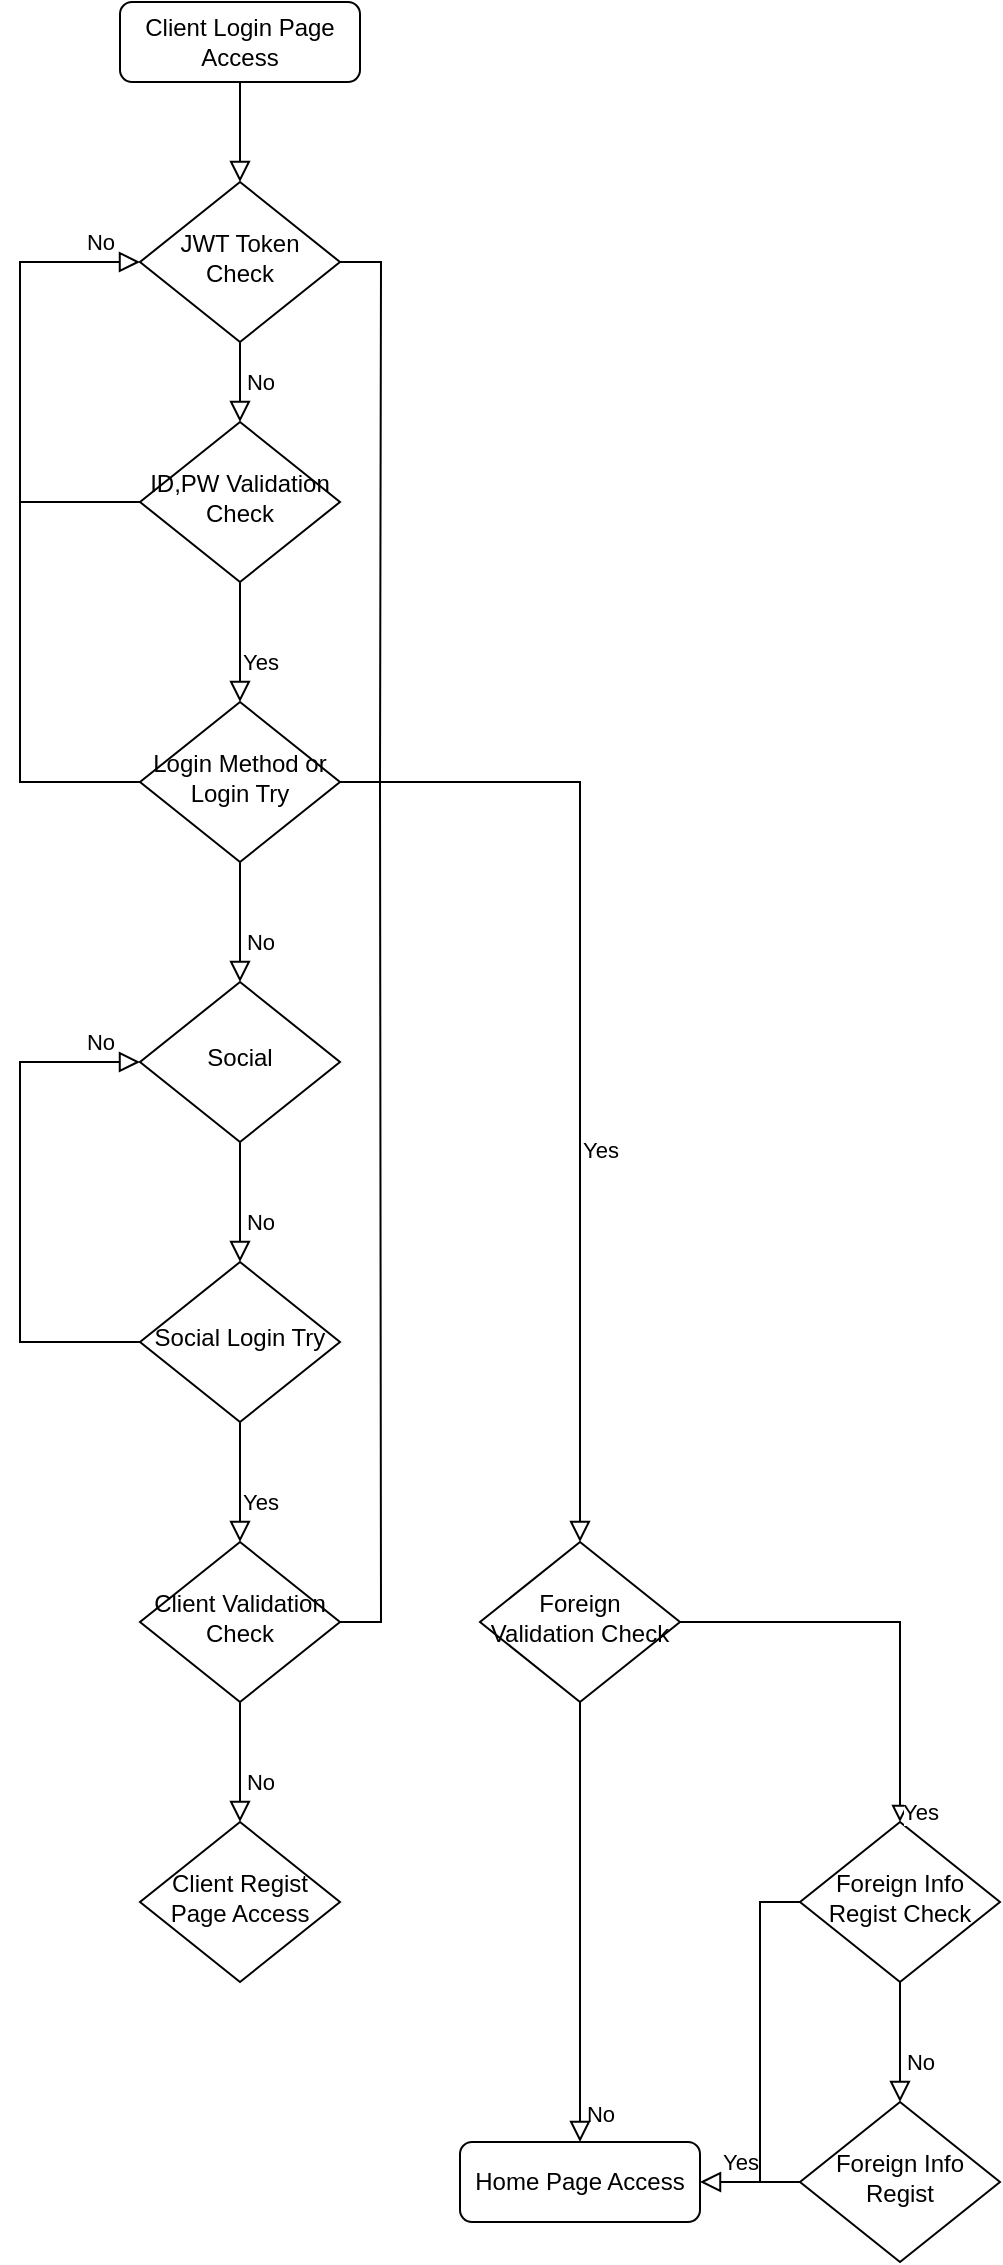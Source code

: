 <mxfile version="21.6.5" type="github" pages="4">
  <diagram id="C5RBs43oDa-KdzZeNtuy" name="Login">
    <mxGraphModel dx="683" dy="375" grid="1" gridSize="10" guides="1" tooltips="1" connect="1" arrows="1" fold="1" page="1" pageScale="1" pageWidth="827" pageHeight="1169" math="0" shadow="0">
      <root>
        <mxCell id="WIyWlLk6GJQsqaUBKTNV-0" />
        <mxCell id="WIyWlLk6GJQsqaUBKTNV-1" parent="WIyWlLk6GJQsqaUBKTNV-0" />
        <mxCell id="WIyWlLk6GJQsqaUBKTNV-2" value="" style="rounded=0;html=1;jettySize=auto;orthogonalLoop=1;fontSize=11;endArrow=block;endFill=0;endSize=8;strokeWidth=1;shadow=0;labelBackgroundColor=none;edgeStyle=orthogonalEdgeStyle;" parent="WIyWlLk6GJQsqaUBKTNV-1" source="WIyWlLk6GJQsqaUBKTNV-3" target="WIyWlLk6GJQsqaUBKTNV-6" edge="1">
          <mxGeometry relative="1" as="geometry" />
        </mxCell>
        <mxCell id="WIyWlLk6GJQsqaUBKTNV-3" value="Client Login Page Access" style="rounded=1;whiteSpace=wrap;html=1;fontSize=12;glass=0;strokeWidth=1;shadow=0;" parent="WIyWlLk6GJQsqaUBKTNV-1" vertex="1">
          <mxGeometry x="160" y="80" width="120" height="40" as="geometry" />
        </mxCell>
        <mxCell id="WIyWlLk6GJQsqaUBKTNV-4" value="No" style="rounded=0;html=1;jettySize=auto;orthogonalLoop=1;fontSize=11;endArrow=block;endFill=0;endSize=8;strokeWidth=1;shadow=0;labelBackgroundColor=none;edgeStyle=orthogonalEdgeStyle;" parent="WIyWlLk6GJQsqaUBKTNV-1" source="WIyWlLk6GJQsqaUBKTNV-6" target="WIyWlLk6GJQsqaUBKTNV-10" edge="1">
          <mxGeometry y="10" relative="1" as="geometry">
            <mxPoint as="offset" />
          </mxGeometry>
        </mxCell>
        <mxCell id="WIyWlLk6GJQsqaUBKTNV-6" value="JWT Token Check" style="rhombus;whiteSpace=wrap;html=1;shadow=0;fontFamily=Helvetica;fontSize=12;align=center;strokeWidth=1;spacing=6;spacingTop=-4;" parent="WIyWlLk6GJQsqaUBKTNV-1" vertex="1">
          <mxGeometry x="170" y="170" width="100" height="80" as="geometry" />
        </mxCell>
        <mxCell id="WIyWlLk6GJQsqaUBKTNV-8" value="Yes" style="rounded=0;html=1;jettySize=auto;orthogonalLoop=1;fontSize=11;endArrow=block;endFill=0;endSize=8;strokeWidth=1;shadow=0;labelBackgroundColor=none;edgeStyle=orthogonalEdgeStyle;" parent="WIyWlLk6GJQsqaUBKTNV-1" source="WIyWlLk6GJQsqaUBKTNV-10" edge="1">
          <mxGeometry x="0.334" y="10" relative="1" as="geometry">
            <mxPoint as="offset" />
            <mxPoint x="220" y="430" as="targetPoint" />
          </mxGeometry>
        </mxCell>
        <mxCell id="WIyWlLk6GJQsqaUBKTNV-9" value="No" style="edgeStyle=orthogonalEdgeStyle;rounded=0;html=1;jettySize=auto;orthogonalLoop=1;fontSize=11;endArrow=block;endFill=0;endSize=8;strokeWidth=1;shadow=0;labelBackgroundColor=none;entryX=0;entryY=0.5;entryDx=0;entryDy=0;exitX=0;exitY=0.5;exitDx=0;exitDy=0;" parent="WIyWlLk6GJQsqaUBKTNV-1" source="OAU4mPGq5pB8jbVuJAas-1" target="WIyWlLk6GJQsqaUBKTNV-6" edge="1">
          <mxGeometry x="0.895" y="10" relative="1" as="geometry">
            <mxPoint as="offset" />
            <mxPoint x="50" y="330" as="targetPoint" />
            <Array as="points">
              <mxPoint x="110" y="470" />
              <mxPoint x="110" y="210" />
            </Array>
          </mxGeometry>
        </mxCell>
        <mxCell id="WIyWlLk6GJQsqaUBKTNV-10" value="ID,PW Validation Check" style="rhombus;whiteSpace=wrap;html=1;shadow=0;fontFamily=Helvetica;fontSize=12;align=center;strokeWidth=1;spacing=6;spacingTop=-4;" parent="WIyWlLk6GJQsqaUBKTNV-1" vertex="1">
          <mxGeometry x="170" y="290" width="100" height="80" as="geometry" />
        </mxCell>
        <mxCell id="OAU4mPGq5pB8jbVuJAas-0" value="No" style="rounded=0;html=1;jettySize=auto;orthogonalLoop=1;fontSize=11;endArrow=block;endFill=0;endSize=8;strokeWidth=1;shadow=0;labelBackgroundColor=none;edgeStyle=orthogonalEdgeStyle;" parent="WIyWlLk6GJQsqaUBKTNV-1" source="OAU4mPGq5pB8jbVuJAas-1" edge="1">
          <mxGeometry x="0.334" y="10" relative="1" as="geometry">
            <mxPoint as="offset" />
            <mxPoint x="220" y="570" as="targetPoint" />
          </mxGeometry>
        </mxCell>
        <mxCell id="OAU4mPGq5pB8jbVuJAas-1" value="Login Method or Login Try" style="rhombus;whiteSpace=wrap;html=1;shadow=0;fontFamily=Helvetica;fontSize=12;align=center;strokeWidth=1;spacing=6;spacingTop=-4;" parent="WIyWlLk6GJQsqaUBKTNV-1" vertex="1">
          <mxGeometry x="170" y="430" width="100" height="80" as="geometry" />
        </mxCell>
        <mxCell id="OAU4mPGq5pB8jbVuJAas-3" value="Yes" style="edgeStyle=orthogonalEdgeStyle;rounded=0;html=1;jettySize=auto;orthogonalLoop=1;fontSize=11;endArrow=block;endFill=0;endSize=8;strokeWidth=1;shadow=0;labelBackgroundColor=none;exitX=1;exitY=0.5;exitDx=0;exitDy=0;entryX=0.5;entryY=0;entryDx=0;entryDy=0;" parent="WIyWlLk6GJQsqaUBKTNV-1" source="OAU4mPGq5pB8jbVuJAas-1" edge="1" target="OAU4mPGq5pB8jbVuJAas-5">
          <mxGeometry x="0.216" y="10" relative="1" as="geometry">
            <mxPoint as="offset" />
            <mxPoint x="160" y="430" as="sourcePoint" />
            <mxPoint x="320" y="470" as="targetPoint" />
          </mxGeometry>
        </mxCell>
        <mxCell id="OAU4mPGq5pB8jbVuJAas-5" value="Foreign Validation Check" style="rhombus;whiteSpace=wrap;html=1;shadow=0;fontFamily=Helvetica;fontSize=12;align=center;strokeWidth=1;spacing=6;spacingTop=-4;" parent="WIyWlLk6GJQsqaUBKTNV-1" vertex="1">
          <mxGeometry x="340" y="850" width="100" height="80" as="geometry" />
        </mxCell>
        <mxCell id="OAU4mPGq5pB8jbVuJAas-6" value="" style="endArrow=none;html=1;rounded=0;exitX=0;exitY=0.5;exitDx=0;exitDy=0;" parent="WIyWlLk6GJQsqaUBKTNV-1" source="WIyWlLk6GJQsqaUBKTNV-10" edge="1">
          <mxGeometry width="50" height="50" relative="1" as="geometry">
            <mxPoint x="350" y="380" as="sourcePoint" />
            <mxPoint x="110" y="330" as="targetPoint" />
          </mxGeometry>
        </mxCell>
        <mxCell id="OAU4mPGq5pB8jbVuJAas-7" value="Social" style="rhombus;whiteSpace=wrap;html=1;shadow=0;fontFamily=Helvetica;fontSize=12;align=center;strokeWidth=1;spacing=6;spacingTop=-4;" parent="WIyWlLk6GJQsqaUBKTNV-1" vertex="1">
          <mxGeometry x="170" y="570" width="100" height="80" as="geometry" />
        </mxCell>
        <mxCell id="OAU4mPGq5pB8jbVuJAas-8" value="No" style="rounded=0;html=1;jettySize=auto;orthogonalLoop=1;fontSize=11;endArrow=block;endFill=0;endSize=8;strokeWidth=1;shadow=0;labelBackgroundColor=none;edgeStyle=orthogonalEdgeStyle;" parent="WIyWlLk6GJQsqaUBKTNV-1" source="OAU4mPGq5pB8jbVuJAas-7" edge="1">
          <mxGeometry x="0.334" y="10" relative="1" as="geometry">
            <mxPoint as="offset" />
            <mxPoint x="220" y="710" as="targetPoint" />
          </mxGeometry>
        </mxCell>
        <mxCell id="OAU4mPGq5pB8jbVuJAas-10" value="Social Login Try" style="rhombus;whiteSpace=wrap;html=1;shadow=0;fontFamily=Helvetica;fontSize=12;align=center;strokeWidth=1;spacing=6;spacingTop=-4;" parent="WIyWlLk6GJQsqaUBKTNV-1" vertex="1">
          <mxGeometry x="170" y="710" width="100" height="80" as="geometry" />
        </mxCell>
        <mxCell id="OAU4mPGq5pB8jbVuJAas-13" value="No" style="edgeStyle=orthogonalEdgeStyle;rounded=0;html=1;jettySize=auto;orthogonalLoop=1;fontSize=11;endArrow=block;endFill=0;endSize=8;strokeWidth=1;shadow=0;labelBackgroundColor=none;entryX=0;entryY=0.5;entryDx=0;entryDy=0;exitX=0;exitY=0.5;exitDx=0;exitDy=0;" parent="WIyWlLk6GJQsqaUBKTNV-1" source="OAU4mPGq5pB8jbVuJAas-10" target="OAU4mPGq5pB8jbVuJAas-7" edge="1">
          <mxGeometry x="0.842" y="10" relative="1" as="geometry">
            <mxPoint as="offset" />
            <mxPoint x="170" y="750" as="sourcePoint" />
            <mxPoint x="170" y="490" as="targetPoint" />
            <Array as="points">
              <mxPoint x="110" y="750" />
              <mxPoint x="110" y="610" />
            </Array>
          </mxGeometry>
        </mxCell>
        <mxCell id="OAU4mPGq5pB8jbVuJAas-14" value="No" style="edgeStyle=orthogonalEdgeStyle;rounded=0;html=1;jettySize=auto;orthogonalLoop=1;fontSize=11;endArrow=block;endFill=0;endSize=8;strokeWidth=1;shadow=0;labelBackgroundColor=none;exitX=0.5;exitY=1;exitDx=0;exitDy=0;entryX=0.5;entryY=0;entryDx=0;entryDy=0;" parent="WIyWlLk6GJQsqaUBKTNV-1" source="OAU4mPGq5pB8jbVuJAas-5" target="OAU4mPGq5pB8jbVuJAas-18" edge="1">
          <mxGeometry x="0.867" y="10" relative="1" as="geometry">
            <mxPoint as="offset" />
            <mxPoint x="440" y="889.75" as="sourcePoint" />
            <mxPoint x="480" y="1130" as="targetPoint" />
            <Array as="points">
              <mxPoint x="390" y="1150" />
            </Array>
          </mxGeometry>
        </mxCell>
        <mxCell id="OAU4mPGq5pB8jbVuJAas-15" value="Foreign Info Regist Check" style="rhombus;whiteSpace=wrap;html=1;shadow=0;fontFamily=Helvetica;fontSize=12;align=center;strokeWidth=1;spacing=6;spacingTop=-4;" parent="WIyWlLk6GJQsqaUBKTNV-1" vertex="1">
          <mxGeometry x="500" y="989.97" width="100" height="80" as="geometry" />
        </mxCell>
        <mxCell id="OAU4mPGq5pB8jbVuJAas-16" value="" style="endArrow=block;html=1;rounded=0;exitX=1;exitY=0.5;exitDx=0;exitDy=0;entryX=0.5;entryY=0;entryDx=0;entryDy=0;edgeStyle=orthogonalEdgeStyle;endFill=0;" parent="WIyWlLk6GJQsqaUBKTNV-1" source="OAU4mPGq5pB8jbVuJAas-5" target="OAU4mPGq5pB8jbVuJAas-15" edge="1">
          <mxGeometry width="50" height="50" relative="1" as="geometry">
            <mxPoint x="550" y="929.97" as="sourcePoint" />
            <mxPoint x="500" y="979.97" as="targetPoint" />
          </mxGeometry>
        </mxCell>
        <mxCell id="OAU4mPGq5pB8jbVuJAas-17" value="Yes" style="edgeLabel;html=1;align=center;verticalAlign=middle;resizable=0;points=[];" parent="OAU4mPGq5pB8jbVuJAas-16" vertex="1" connectable="0">
          <mxGeometry x="0.663" y="2" relative="1" as="geometry">
            <mxPoint x="8" y="30" as="offset" />
          </mxGeometry>
        </mxCell>
        <mxCell id="OAU4mPGq5pB8jbVuJAas-18" value="Home&amp;nbsp;Page Access" style="rounded=1;whiteSpace=wrap;html=1;fontSize=12;glass=0;strokeWidth=1;shadow=0;" parent="WIyWlLk6GJQsqaUBKTNV-1" vertex="1">
          <mxGeometry x="330" y="1150" width="120" height="40" as="geometry" />
        </mxCell>
        <mxCell id="OAU4mPGq5pB8jbVuJAas-19" value="Foreign Info Regist" style="rhombus;whiteSpace=wrap;html=1;shadow=0;fontFamily=Helvetica;fontSize=12;align=center;strokeWidth=1;spacing=6;spacingTop=-4;" parent="WIyWlLk6GJQsqaUBKTNV-1" vertex="1">
          <mxGeometry x="500" y="1130" width="100" height="80" as="geometry" />
        </mxCell>
        <mxCell id="OAU4mPGq5pB8jbVuJAas-20" value="No" style="rounded=0;html=1;jettySize=auto;orthogonalLoop=1;fontSize=11;endArrow=block;endFill=0;endSize=8;strokeWidth=1;shadow=0;labelBackgroundColor=none;edgeStyle=orthogonalEdgeStyle;" parent="WIyWlLk6GJQsqaUBKTNV-1" edge="1">
          <mxGeometry x="0.333" y="10" relative="1" as="geometry">
            <mxPoint as="offset" />
            <mxPoint x="550" y="1070" as="sourcePoint" />
            <mxPoint x="550" y="1130" as="targetPoint" />
          </mxGeometry>
        </mxCell>
        <mxCell id="OAU4mPGq5pB8jbVuJAas-21" value="Yes" style="edgeStyle=orthogonalEdgeStyle;rounded=0;html=1;jettySize=auto;orthogonalLoop=1;fontSize=11;endArrow=block;endFill=0;endSize=8;strokeWidth=1;shadow=0;labelBackgroundColor=none;exitX=0;exitY=0.5;exitDx=0;exitDy=0;entryX=1;entryY=0.5;entryDx=0;entryDy=0;" parent="WIyWlLk6GJQsqaUBKTNV-1" source="OAU4mPGq5pB8jbVuJAas-19" target="OAU4mPGq5pB8jbVuJAas-18" edge="1">
          <mxGeometry x="0.2" y="-10" relative="1" as="geometry">
            <mxPoint as="offset" />
            <mxPoint x="300" y="900" as="sourcePoint" />
            <mxPoint x="350" y="900" as="targetPoint" />
          </mxGeometry>
        </mxCell>
        <mxCell id="OAU4mPGq5pB8jbVuJAas-24" value="" style="endArrow=none;html=1;rounded=0;exitX=0;exitY=0.5;exitDx=0;exitDy=0;edgeStyle=orthogonalEdgeStyle;" parent="WIyWlLk6GJQsqaUBKTNV-1" source="OAU4mPGq5pB8jbVuJAas-15" edge="1">
          <mxGeometry width="50" height="50" relative="1" as="geometry">
            <mxPoint x="380" y="1110" as="sourcePoint" />
            <mxPoint x="490" y="1170" as="targetPoint" />
            <Array as="points">
              <mxPoint x="480" y="1030" />
              <mxPoint x="480" y="1170" />
            </Array>
          </mxGeometry>
        </mxCell>
        <mxCell id="OAU4mPGq5pB8jbVuJAas-25" value="" style="endArrow=none;html=1;rounded=0;exitX=1;exitY=0.5;exitDx=0;exitDy=0;edgeStyle=orthogonalEdgeStyle;" parent="WIyWlLk6GJQsqaUBKTNV-1" source="Hc2M5jAHRWzcV6oLQWnz-0" edge="1">
          <mxGeometry width="50" height="50" relative="1" as="geometry">
            <mxPoint x="390" y="530" as="sourcePoint" />
            <mxPoint x="290" y="470" as="targetPoint" />
          </mxGeometry>
        </mxCell>
        <mxCell id="OAU4mPGq5pB8jbVuJAas-26" value="" style="endArrow=none;html=1;rounded=0;exitX=1;exitY=0.5;exitDx=0;exitDy=0;edgeStyle=orthogonalEdgeStyle;" parent="WIyWlLk6GJQsqaUBKTNV-1" source="WIyWlLk6GJQsqaUBKTNV-6" edge="1">
          <mxGeometry width="50" height="50" relative="1" as="geometry">
            <mxPoint x="290" y="290" as="sourcePoint" />
            <mxPoint x="290" y="470" as="targetPoint" />
          </mxGeometry>
        </mxCell>
        <mxCell id="Hc2M5jAHRWzcV6oLQWnz-0" value="Client Validation Check" style="rhombus;whiteSpace=wrap;html=1;shadow=0;fontFamily=Helvetica;fontSize=12;align=center;strokeWidth=1;spacing=6;spacingTop=-4;" vertex="1" parent="WIyWlLk6GJQsqaUBKTNV-1">
          <mxGeometry x="170" y="850" width="100" height="80" as="geometry" />
        </mxCell>
        <mxCell id="Hc2M5jAHRWzcV6oLQWnz-1" value="Yes" style="rounded=0;html=1;jettySize=auto;orthogonalLoop=1;fontSize=11;endArrow=block;endFill=0;endSize=8;strokeWidth=1;shadow=0;labelBackgroundColor=none;edgeStyle=orthogonalEdgeStyle;" edge="1" parent="WIyWlLk6GJQsqaUBKTNV-1">
          <mxGeometry x="0.334" y="10" relative="1" as="geometry">
            <mxPoint as="offset" />
            <mxPoint x="220" y="850" as="targetPoint" />
            <mxPoint x="220" y="790" as="sourcePoint" />
          </mxGeometry>
        </mxCell>
        <mxCell id="Hc2M5jAHRWzcV6oLQWnz-2" value="Client Regist Page Access" style="rhombus;whiteSpace=wrap;html=1;shadow=0;fontFamily=Helvetica;fontSize=12;align=center;strokeWidth=1;spacing=6;spacingTop=-4;" vertex="1" parent="WIyWlLk6GJQsqaUBKTNV-1">
          <mxGeometry x="170" y="990" width="100" height="80" as="geometry" />
        </mxCell>
        <mxCell id="Hc2M5jAHRWzcV6oLQWnz-3" value="No" style="rounded=0;html=1;jettySize=auto;orthogonalLoop=1;fontSize=11;endArrow=block;endFill=0;endSize=8;strokeWidth=1;shadow=0;labelBackgroundColor=none;edgeStyle=orthogonalEdgeStyle;" edge="1" parent="WIyWlLk6GJQsqaUBKTNV-1">
          <mxGeometry x="0.334" y="10" relative="1" as="geometry">
            <mxPoint as="offset" />
            <mxPoint x="220" y="990" as="targetPoint" />
            <mxPoint x="220" y="930" as="sourcePoint" />
          </mxGeometry>
        </mxCell>
      </root>
    </mxGraphModel>
  </diagram>
  <diagram id="RABeCPQeb9PJJYZ8y-mj" name="Regist">
    <mxGraphModel dx="1434" dy="788" grid="1" gridSize="10" guides="1" tooltips="1" connect="1" arrows="1" fold="1" page="1" pageScale="1" pageWidth="827" pageHeight="1169" math="0" shadow="0">
      <root>
        <mxCell id="0" />
        <mxCell id="1" parent="0" />
        <mxCell id="Bu6cu-RzxI3Rw5rPV8lA-1" value="" style="rounded=0;html=1;jettySize=auto;orthogonalLoop=1;fontSize=11;endArrow=block;endFill=0;endSize=8;strokeWidth=1;shadow=0;labelBackgroundColor=none;edgeStyle=orthogonalEdgeStyle;" edge="1" parent="1" source="Bu6cu-RzxI3Rw5rPV8lA-2" target="Bu6cu-RzxI3Rw5rPV8lA-4">
          <mxGeometry relative="1" as="geometry" />
        </mxCell>
        <mxCell id="Bu6cu-RzxI3Rw5rPV8lA-2" value="Regist Function" style="rounded=1;whiteSpace=wrap;html=1;fontSize=12;glass=0;strokeWidth=1;shadow=0;" vertex="1" parent="1">
          <mxGeometry x="160" y="80" width="120" height="40" as="geometry" />
        </mxCell>
        <mxCell id="Bu6cu-RzxI3Rw5rPV8lA-3" value="" style="rounded=0;html=1;jettySize=auto;orthogonalLoop=1;fontSize=11;endArrow=block;endFill=0;endSize=8;strokeWidth=1;shadow=0;labelBackgroundColor=none;edgeStyle=orthogonalEdgeStyle;" edge="1" parent="1" source="Bu6cu-RzxI3Rw5rPV8lA-4" target="Bu6cu-RzxI3Rw5rPV8lA-7">
          <mxGeometry y="10" relative="1" as="geometry">
            <mxPoint as="offset" />
          </mxGeometry>
        </mxCell>
        <mxCell id="Bu6cu-RzxI3Rw5rPV8lA-4" value="Regist Page Access" style="rhombus;whiteSpace=wrap;html=1;shadow=0;fontFamily=Helvetica;fontSize=12;align=center;strokeWidth=1;spacing=6;spacingTop=-4;" vertex="1" parent="1">
          <mxGeometry x="170" y="170" width="100" height="80" as="geometry" />
        </mxCell>
        <mxCell id="Bu6cu-RzxI3Rw5rPV8lA-5" value="No" style="rounded=0;html=1;jettySize=auto;orthogonalLoop=1;fontSize=11;endArrow=block;endFill=0;endSize=8;strokeWidth=1;shadow=0;labelBackgroundColor=none;edgeStyle=orthogonalEdgeStyle;" edge="1" parent="1" source="Bu6cu-RzxI3Rw5rPV8lA-7">
          <mxGeometry x="0.334" y="10" relative="1" as="geometry">
            <mxPoint as="offset" />
            <mxPoint x="220" y="430" as="targetPoint" />
          </mxGeometry>
        </mxCell>
        <mxCell id="Bu6cu-RzxI3Rw5rPV8lA-7" value="Member Regist Input" style="rhombus;whiteSpace=wrap;html=1;shadow=0;fontFamily=Helvetica;fontSize=12;align=center;strokeWidth=1;spacing=6;spacingTop=-4;" vertex="1" parent="1">
          <mxGeometry x="170" y="290" width="100" height="80" as="geometry" />
        </mxCell>
        <mxCell id="Bu6cu-RzxI3Rw5rPV8lA-8" value="No" style="rounded=0;html=1;jettySize=auto;orthogonalLoop=1;fontSize=11;endArrow=block;endFill=0;endSize=8;strokeWidth=1;shadow=0;labelBackgroundColor=none;edgeStyle=orthogonalEdgeStyle;" edge="1" parent="1" source="Bu6cu-RzxI3Rw5rPV8lA-9">
          <mxGeometry x="0.334" y="10" relative="1" as="geometry">
            <mxPoint as="offset" />
            <mxPoint x="220" y="570" as="targetPoint" />
          </mxGeometry>
        </mxCell>
        <mxCell id="Bu6cu-RzxI3Rw5rPV8lA-9" value="Regist Try" style="rhombus;whiteSpace=wrap;html=1;shadow=0;fontFamily=Helvetica;fontSize=12;align=center;strokeWidth=1;spacing=6;spacingTop=-4;" vertex="1" parent="1">
          <mxGeometry x="170" y="430" width="100" height="80" as="geometry" />
        </mxCell>
        <mxCell id="Bu6cu-RzxI3Rw5rPV8lA-11" value="Input Validation Check" style="rhombus;whiteSpace=wrap;html=1;shadow=0;fontFamily=Helvetica;fontSize=12;align=center;strokeWidth=1;spacing=6;spacingTop=-4;" vertex="1" parent="1">
          <mxGeometry x="170" y="570" width="100" height="80" as="geometry" />
        </mxCell>
        <mxCell id="Bu6cu-RzxI3Rw5rPV8lA-12" value="No" style="rounded=0;html=1;jettySize=auto;orthogonalLoop=1;fontSize=11;endArrow=block;endFill=0;endSize=8;strokeWidth=1;shadow=0;labelBackgroundColor=none;edgeStyle=orthogonalEdgeStyle;" edge="1" parent="1" source="Bu6cu-RzxI3Rw5rPV8lA-11">
          <mxGeometry x="0.334" y="10" relative="1" as="geometry">
            <mxPoint as="offset" />
            <mxPoint x="220" y="710" as="targetPoint" />
          </mxGeometry>
        </mxCell>
        <mxCell id="Bu6cu-RzxI3Rw5rPV8lA-14" value="No" style="edgeStyle=orthogonalEdgeStyle;rounded=0;html=1;jettySize=auto;orthogonalLoop=1;fontSize=11;endArrow=block;endFill=0;endSize=8;strokeWidth=1;shadow=0;labelBackgroundColor=none;entryX=0;entryY=0.5;entryDx=0;entryDy=0;exitX=0;exitY=0.5;exitDx=0;exitDy=0;" edge="1" parent="1" source="Bu6cu-RzxI3Rw5rPV8lA-17" target="Bu6cu-RzxI3Rw5rPV8lA-7">
          <mxGeometry x="0.922" y="10" relative="1" as="geometry">
            <mxPoint as="offset" />
            <mxPoint x="170" y="750" as="sourcePoint" />
            <mxPoint x="170" y="490" as="targetPoint" />
            <Array as="points">
              <mxPoint x="110" y="730" />
              <mxPoint x="110" y="330" />
            </Array>
          </mxGeometry>
        </mxCell>
        <mxCell id="Bu6cu-RzxI3Rw5rPV8lA-17" value="Regist Function" style="rounded=1;whiteSpace=wrap;html=1;fontSize=12;glass=0;strokeWidth=1;shadow=0;" vertex="1" parent="1">
          <mxGeometry x="160" y="710" width="120" height="40" as="geometry" />
        </mxCell>
      </root>
    </mxGraphModel>
  </diagram>
  <diagram id="2oPlV3BGFk8Ijo77Zun0" name="Tour">
    <mxGraphModel dx="1434" dy="788" grid="1" gridSize="10" guides="1" tooltips="1" connect="1" arrows="1" fold="1" page="1" pageScale="1" pageWidth="827" pageHeight="1169" math="0" shadow="0">
      <root>
        <mxCell id="0" />
        <mxCell id="1" parent="0" />
        <mxCell id="-uy9aPLyUxYlzzSUxktP-1" value="" style="rounded=0;html=1;jettySize=auto;orthogonalLoop=1;fontSize=11;endArrow=block;endFill=0;endSize=8;strokeWidth=1;shadow=0;labelBackgroundColor=none;edgeStyle=orthogonalEdgeStyle;" edge="1" parent="1" source="-uy9aPLyUxYlzzSUxktP-2" target="-uy9aPLyUxYlzzSUxktP-4">
          <mxGeometry relative="1" as="geometry" />
        </mxCell>
        <mxCell id="-uy9aPLyUxYlzzSUxktP-2" value="Tour Page Access" style="rounded=1;whiteSpace=wrap;html=1;fontSize=12;glass=0;strokeWidth=1;shadow=0;" vertex="1" parent="1">
          <mxGeometry x="160" y="80" width="120" height="40" as="geometry" />
        </mxCell>
        <mxCell id="-uy9aPLyUxYlzzSUxktP-4" value="Category Select&lt;br&gt;&amp;amp; search Input" style="rhombus;whiteSpace=wrap;html=1;shadow=0;fontFamily=Helvetica;fontSize=12;align=center;strokeWidth=1;spacing=6;spacingTop=-4;" vertex="1" parent="1">
          <mxGeometry x="170" y="170" width="100" height="80" as="geometry" />
        </mxCell>
        <mxCell id="-uy9aPLyUxYlzzSUxktP-5" value="" style="rounded=0;html=1;jettySize=auto;orthogonalLoop=1;fontSize=11;endArrow=block;endFill=0;endSize=8;strokeWidth=1;shadow=0;labelBackgroundColor=none;edgeStyle=orthogonalEdgeStyle;" edge="1" parent="1" source="-uy9aPLyUxYlzzSUxktP-6">
          <mxGeometry x="0.334" y="10" relative="1" as="geometry">
            <mxPoint as="offset" />
            <mxPoint x="220" y="440" as="targetPoint" />
          </mxGeometry>
        </mxCell>
        <mxCell id="-uy9aPLyUxYlzzSUxktP-6" value="Button Click" style="rhombus;whiteSpace=wrap;html=1;shadow=0;fontFamily=Helvetica;fontSize=12;align=center;strokeWidth=1;spacing=6;spacingTop=-4;" vertex="1" parent="1">
          <mxGeometry x="170" y="300" width="100" height="80" as="geometry" />
        </mxCell>
        <mxCell id="-uy9aPLyUxYlzzSUxktP-7" value="" style="rounded=0;html=1;jettySize=auto;orthogonalLoop=1;fontSize=11;endArrow=block;endFill=0;endSize=8;strokeWidth=1;shadow=0;labelBackgroundColor=none;edgeStyle=orthogonalEdgeStyle;" edge="1" parent="1" source="-uy9aPLyUxYlzzSUxktP-8">
          <mxGeometry x="0.334" y="10" relative="1" as="geometry">
            <mxPoint as="offset" />
            <mxPoint x="220" y="580" as="targetPoint" />
          </mxGeometry>
        </mxCell>
        <mxCell id="-uy9aPLyUxYlzzSUxktP-8" value="Result List" style="rhombus;whiteSpace=wrap;html=1;shadow=0;fontFamily=Helvetica;fontSize=12;align=center;strokeWidth=1;spacing=6;spacingTop=-4;" vertex="1" parent="1">
          <mxGeometry x="170" y="440" width="100" height="80" as="geometry" />
        </mxCell>
        <mxCell id="-uy9aPLyUxYlzzSUxktP-9" value="Result Detail" style="rhombus;whiteSpace=wrap;html=1;shadow=0;fontFamily=Helvetica;fontSize=12;align=center;strokeWidth=1;spacing=6;spacingTop=-4;" vertex="1" parent="1">
          <mxGeometry x="170" y="580" width="100" height="80" as="geometry" />
        </mxCell>
        <mxCell id="-uy9aPLyUxYlzzSUxktP-10" value="" style="rounded=0;html=1;jettySize=auto;orthogonalLoop=1;fontSize=11;endArrow=block;endFill=0;endSize=8;strokeWidth=1;shadow=0;labelBackgroundColor=none;edgeStyle=orthogonalEdgeStyle;" edge="1" parent="1" source="-uy9aPLyUxYlzzSUxktP-9">
          <mxGeometry x="0.334" y="10" relative="1" as="geometry">
            <mxPoint as="offset" />
            <mxPoint x="220" y="720" as="targetPoint" />
          </mxGeometry>
        </mxCell>
        <mxCell id="-uy9aPLyUxYlzzSUxktP-11" value="No" style="edgeStyle=orthogonalEdgeStyle;rounded=0;html=1;jettySize=auto;orthogonalLoop=1;fontSize=11;endArrow=block;endFill=0;endSize=8;strokeWidth=1;shadow=0;labelBackgroundColor=none;entryX=0;entryY=0.5;entryDx=0;entryDy=0;exitX=0;exitY=0.5;exitDx=0;exitDy=0;" edge="1" parent="1" source="-uy9aPLyUxYlzzSUxktP-8" target="-uy9aPLyUxYlzzSUxktP-4">
          <mxGeometry x="0.897" y="10" relative="1" as="geometry">
            <mxPoint as="offset" />
            <mxPoint x="170" y="760" as="sourcePoint" />
            <mxPoint x="170" y="500" as="targetPoint" />
            <Array as="points">
              <mxPoint x="110" y="480" />
              <mxPoint x="110" y="210" />
            </Array>
          </mxGeometry>
        </mxCell>
        <mxCell id="-uy9aPLyUxYlzzSUxktP-12" value="End" style="rounded=1;whiteSpace=wrap;html=1;fontSize=12;glass=0;strokeWidth=1;shadow=0;" vertex="1" parent="1">
          <mxGeometry x="160" y="720" width="120" height="40" as="geometry" />
        </mxCell>
        <mxCell id="-uy9aPLyUxYlzzSUxktP-13" value="Tour Search Function" style="rounded=1;whiteSpace=wrap;html=1;fontSize=12;glass=0;strokeWidth=1;shadow=0;" vertex="1" parent="1">
          <mxGeometry x="160" y="20" width="120" height="40" as="geometry" />
        </mxCell>
        <mxCell id="-uy9aPLyUxYlzzSUxktP-15" value="" style="rounded=0;html=1;jettySize=auto;orthogonalLoop=1;fontSize=11;endArrow=block;endFill=0;endSize=8;strokeWidth=1;shadow=0;labelBackgroundColor=none;edgeStyle=orthogonalEdgeStyle;" edge="1" parent="1">
          <mxGeometry relative="1" as="geometry">
            <mxPoint x="219.76" y="250" as="sourcePoint" />
            <mxPoint x="219.76" y="300" as="targetPoint" />
          </mxGeometry>
        </mxCell>
        <mxCell id="-uy9aPLyUxYlzzSUxktP-29" value="Detail Update Button Click" style="rhombus;whiteSpace=wrap;html=1;shadow=0;fontFamily=Helvetica;fontSize=12;align=center;strokeWidth=1;spacing=6;spacingTop=-4;" vertex="1" parent="1">
          <mxGeometry x="330" y="580" width="100" height="80" as="geometry" />
        </mxCell>
        <mxCell id="-uy9aPLyUxYlzzSUxktP-30" value="Detail Delete Button Click" style="rhombus;whiteSpace=wrap;html=1;shadow=0;fontFamily=Helvetica;fontSize=12;align=center;strokeWidth=1;spacing=6;spacingTop=-4;" vertex="1" parent="1">
          <mxGeometry x="10" y="580" width="100" height="80" as="geometry" />
        </mxCell>
        <mxCell id="-uy9aPLyUxYlzzSUxktP-31" value="" style="endArrow=block;html=1;rounded=0;exitX=1;exitY=0.5;exitDx=0;exitDy=0;entryX=0;entryY=0.5;entryDx=0;entryDy=0;endFill=0;" edge="1" parent="1" source="-uy9aPLyUxYlzzSUxktP-9" target="-uy9aPLyUxYlzzSUxktP-29">
          <mxGeometry width="50" height="50" relative="1" as="geometry">
            <mxPoint x="280" y="630" as="sourcePoint" />
            <mxPoint x="330" y="580" as="targetPoint" />
          </mxGeometry>
        </mxCell>
        <mxCell id="-uy9aPLyUxYlzzSUxktP-32" value="" style="endArrow=block;html=1;rounded=0;exitX=0;exitY=0.5;exitDx=0;exitDy=0;entryX=1;entryY=0.5;entryDx=0;entryDy=0;endFill=0;" edge="1" parent="1" source="-uy9aPLyUxYlzzSUxktP-9" target="-uy9aPLyUxYlzzSUxktP-30">
          <mxGeometry width="50" height="50" relative="1" as="geometry">
            <mxPoint x="270" y="584" as="sourcePoint" />
            <mxPoint x="330" y="584" as="targetPoint" />
          </mxGeometry>
        </mxCell>
        <mxCell id="-uy9aPLyUxYlzzSUxktP-34" value="" style="rounded=0;html=1;jettySize=auto;orthogonalLoop=1;fontSize=11;endArrow=block;endFill=0;endSize=8;strokeWidth=1;shadow=0;labelBackgroundColor=none;edgeStyle=orthogonalEdgeStyle;entryX=0;entryY=0.5;entryDx=0;entryDy=0;" edge="1" parent="1" target="-uy9aPLyUxYlzzSUxktP-12">
          <mxGeometry x="0.334" y="10" relative="1" as="geometry">
            <mxPoint as="offset" />
            <mxPoint x="59.8" y="720" as="targetPoint" />
            <mxPoint x="59.8" y="660" as="sourcePoint" />
            <Array as="points">
              <mxPoint x="60" y="740" />
            </Array>
          </mxGeometry>
        </mxCell>
        <mxCell id="-uy9aPLyUxYlzzSUxktP-35" value="" style="rounded=0;html=1;jettySize=auto;orthogonalLoop=1;fontSize=11;endArrow=block;endFill=0;endSize=8;strokeWidth=1;shadow=0;labelBackgroundColor=none;edgeStyle=orthogonalEdgeStyle;entryX=1;entryY=0.5;entryDx=0;entryDy=0;" edge="1" parent="1" target="-uy9aPLyUxYlzzSUxktP-12">
          <mxGeometry x="0.334" y="10" relative="1" as="geometry">
            <mxPoint as="offset" />
            <mxPoint x="379.8" y="720" as="targetPoint" />
            <mxPoint x="379.8" y="660" as="sourcePoint" />
            <Array as="points">
              <mxPoint x="380" y="740" />
            </Array>
          </mxGeometry>
        </mxCell>
      </root>
    </mxGraphModel>
  </diagram>
  <diagram id="4RPlmc9HOEVO2A2lnocF" name="Guide">
    <mxGraphModel dx="1434" dy="788" grid="1" gridSize="10" guides="1" tooltips="1" connect="1" arrows="1" fold="1" page="1" pageScale="1" pageWidth="827" pageHeight="1169" math="0" shadow="0">
      <root>
        <mxCell id="0" />
        <mxCell id="1" parent="0" />
      </root>
    </mxGraphModel>
  </diagram>
</mxfile>
